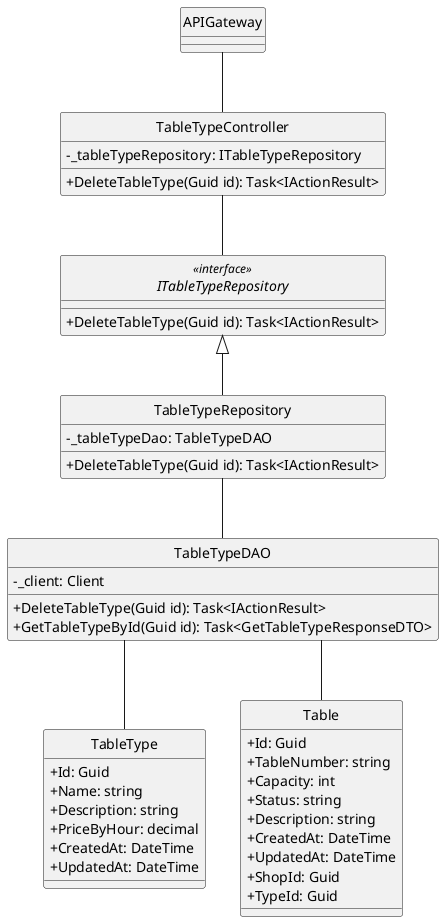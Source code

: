 @startuml
hide circle
skinparam classAttributeIconSize 0
skinparam linetype ortho

class APIGateway {
}

class TableTypeController {
    - _tableTypeRepository: ITableTypeRepository
    + DeleteTableType(Guid id): Task<IActionResult> 
}

interface ITableTypeRepository<<interface>> {
    + DeleteTableType(Guid id): Task<IActionResult> 
   }

class TableTypeRepository {
    - _tableTypeDao: TableTypeDAO
    + DeleteTableType(Guid id): Task<IActionResult> 
}

class TableTypeDAO {
    - _client: Client
    + DeleteTableType(Guid id): Task<IActionResult>
    + GetTableTypeById(Guid id): Task<GetTableTypeResponseDTO> 
}
class TableType {
    + Id: Guid
    + Name: string
    + Description: string
    + PriceByHour: decimal
    + CreatedAt: DateTime
    + UpdatedAt: DateTime
}
class Table {
    + Id: Guid
    + TableNumber: string
    + Capacity: int
    + Status: string
    + Description: string
    + CreatedAt: DateTime
    + UpdatedAt: DateTime
    + ShopId: Guid
    + TypeId: Guid
}

APIGateway -- TableTypeController
TableTypeController -- ITableTypeRepository
ITableTypeRepository <|-- TableTypeRepository
TableTypeRepository -- TableTypeDAO
TableTypeDAO -- TableType
TableTypeDAO -- Table
@enduml
